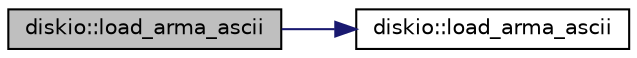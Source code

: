 digraph "diskio::load_arma_ascii"
{
  edge [fontname="Helvetica",fontsize="10",labelfontname="Helvetica",labelfontsize="10"];
  node [fontname="Helvetica",fontsize="10",shape=record];
  rankdir="LR";
  Node1 [label="diskio::load_arma_ascii",height=0.2,width=0.4,color="black", fillcolor="grey75", style="filled" fontcolor="black"];
  Node1 -> Node2 [color="midnightblue",fontsize="10",style="solid",fontname="Helvetica"];
  Node2 [label="diskio::load_arma_ascii",height=0.2,width=0.4,color="black", fillcolor="white", style="filled",URL="$group__diskio.html#ga84c9da5c70180743ecc7918230a06d98"];
}
